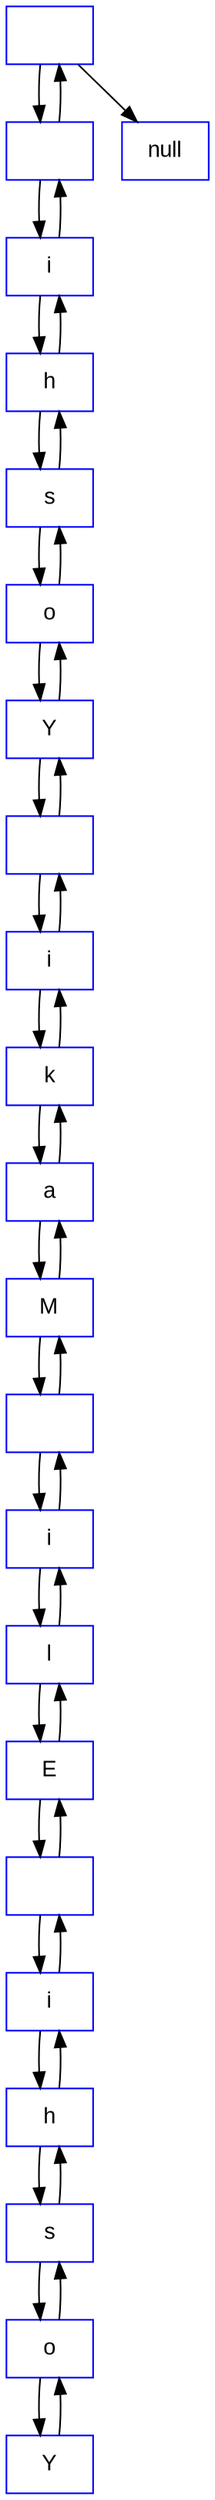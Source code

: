 digraph G
{
node [shape = box, fontname = Arial, color = blue];
A0 [label = " "]
A1 [label = " "]
A2 [label = "i"]
A3 [label = "h"]
A4 [label = "s"]
A5 [label = "o"]
A6 [label = "Y"]
A7 [label = " "]
A8 [label = "i"]
A9 [label = "k"]
A10 [label = "a"]
A11 [label = "M"]
A12 [label = " "]
A13 [label = "i"]
A14 [label = "l"]
A15 [label = "E"]
A16 [label = " "]
A17 [label = "i"]
A18 [label = "h"]
A19 [label = "s"]
A20 [label = "o"]
A21 [label = "Y"]
A0->A1->A2->A3->A4->A5->A6->A7->A8->A9->A10->A11->A12->A13->A14->A15->A16->A17->A18->A19->A20->A21
 
A21->A20->A19->A18->A17->A16->A15->A14->A13->A12->A11->A10->A9->A8->A7->A6->A5->A4->A3->A2->A1->A0->null
}